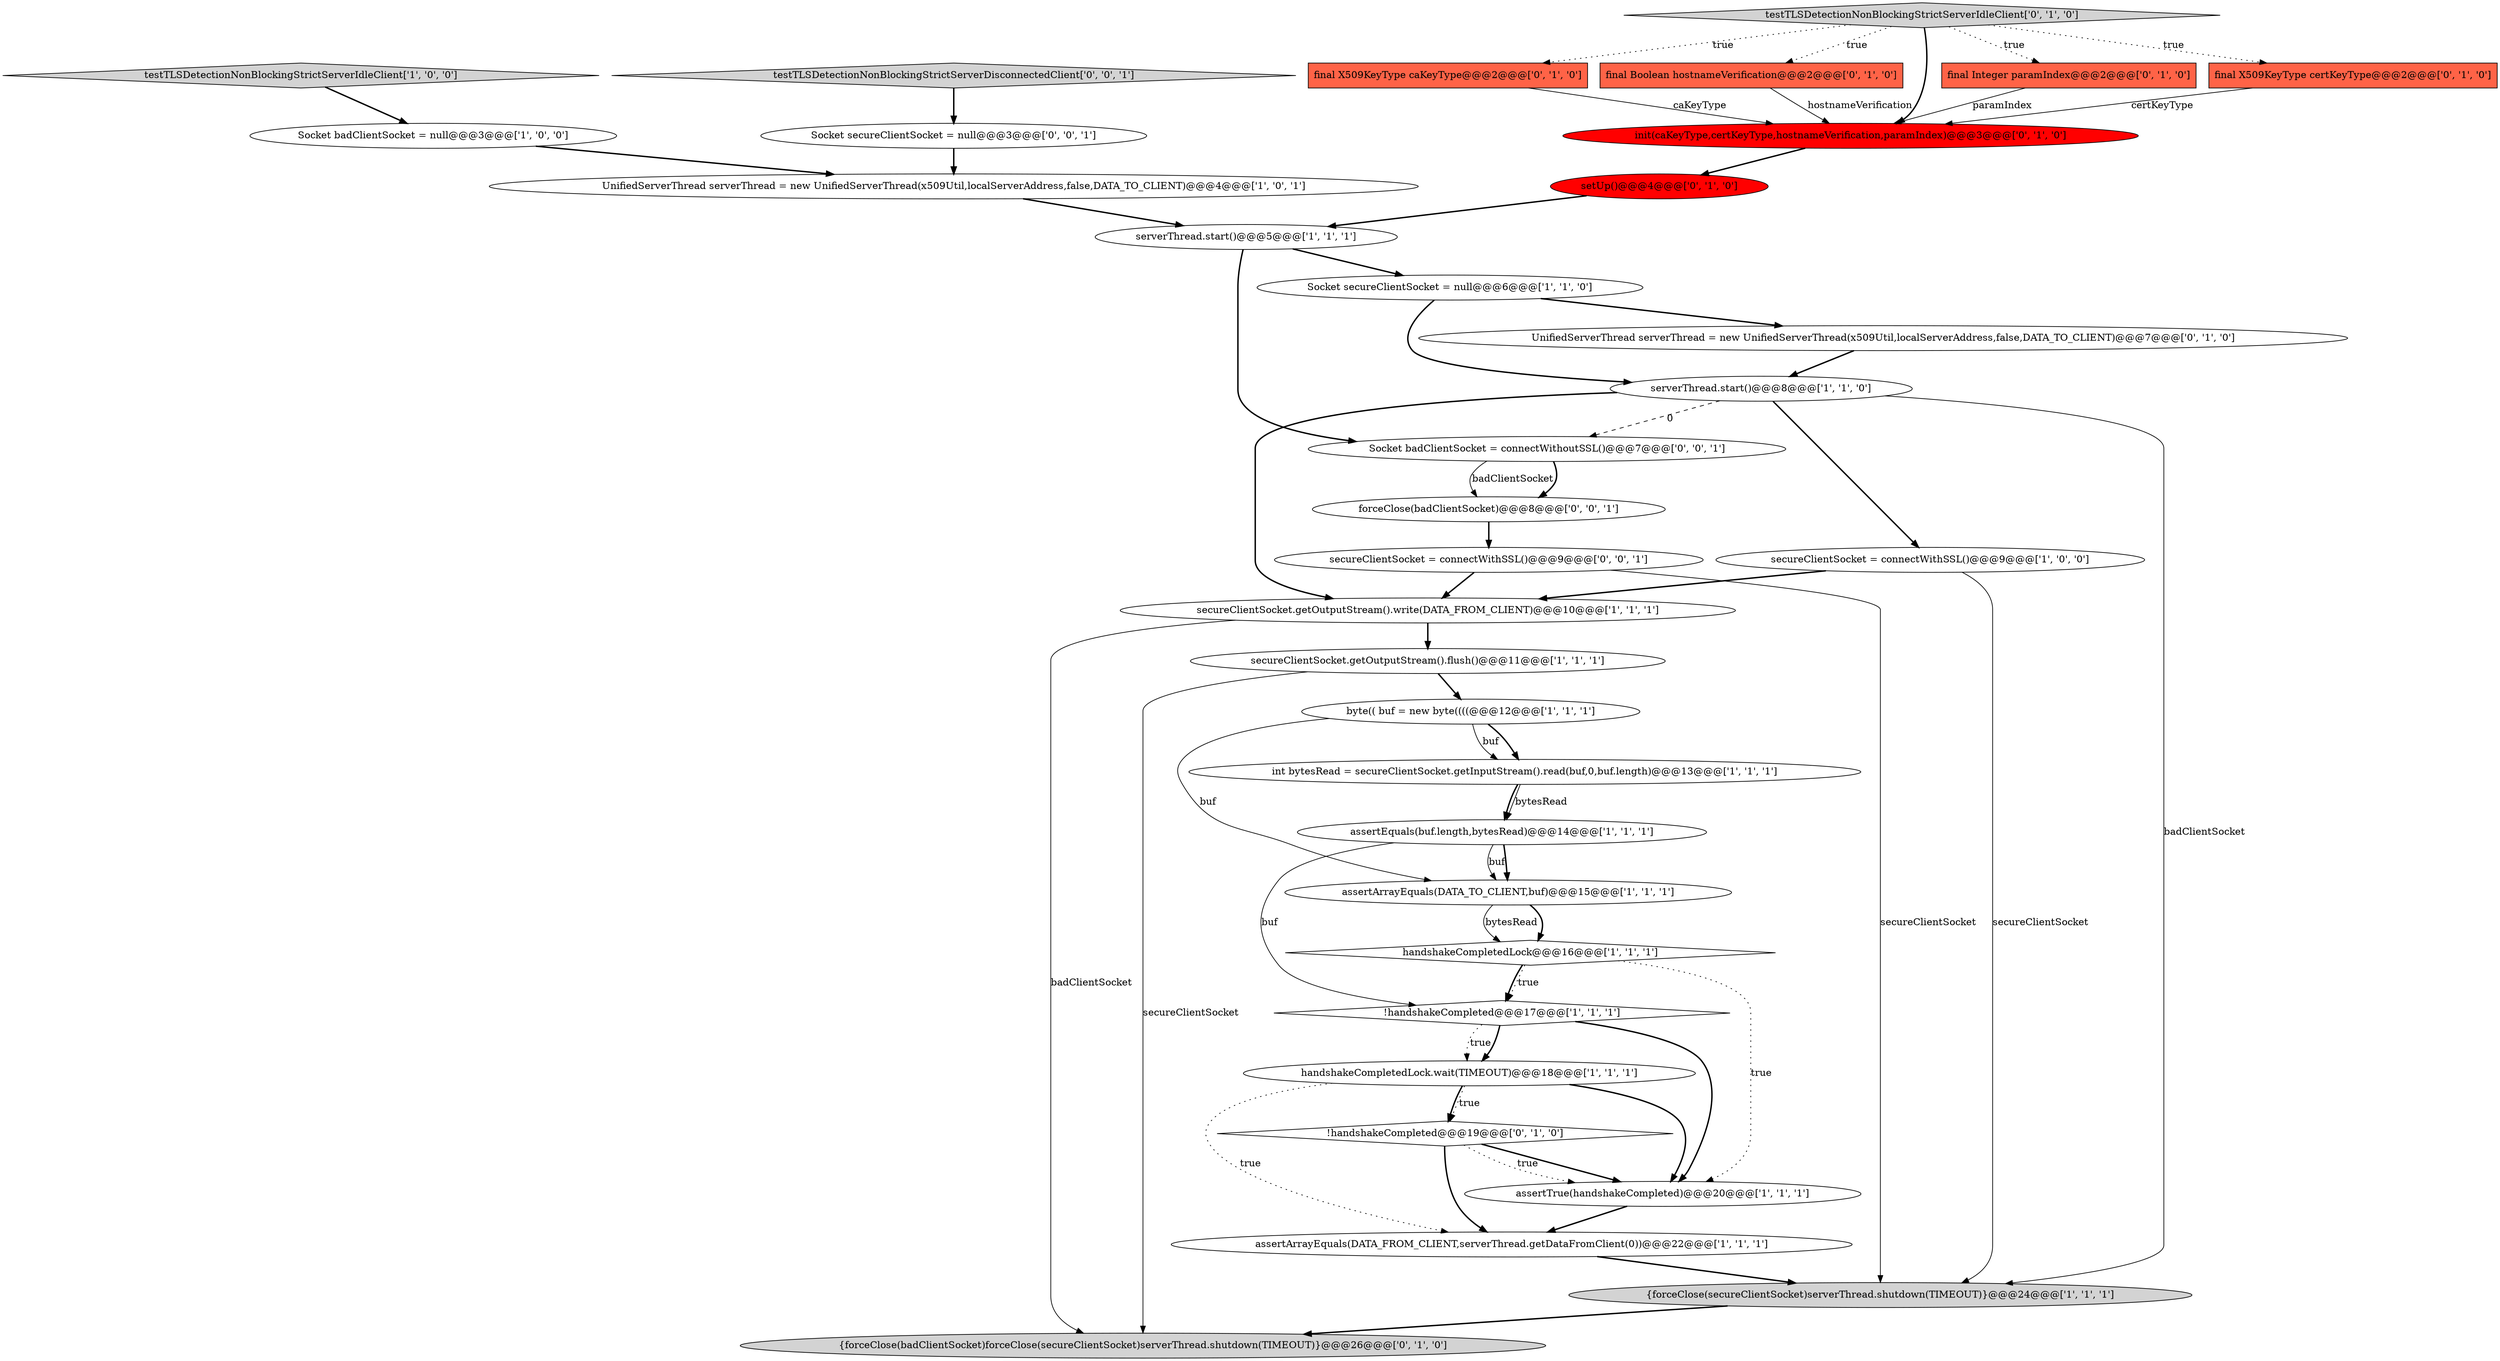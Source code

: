 digraph {
28 [style = filled, label = "final Boolean hostnameVerification@@@2@@@['0', '1', '0']", fillcolor = tomato, shape = box image = "AAA1AAABBB2BBB"];
17 [style = filled, label = "assertArrayEquals(DATA_FROM_CLIENT,serverThread.getDataFromClient(0))@@@22@@@['1', '1', '1']", fillcolor = white, shape = ellipse image = "AAA0AAABBB1BBB"];
5 [style = filled, label = "assertTrue(handshakeCompleted)@@@20@@@['1', '1', '1']", fillcolor = white, shape = ellipse image = "AAA0AAABBB1BBB"];
2 [style = filled, label = "secureClientSocket.getOutputStream().flush()@@@11@@@['1', '1', '1']", fillcolor = white, shape = ellipse image = "AAA0AAABBB1BBB"];
15 [style = filled, label = "Socket badClientSocket = null@@@3@@@['1', '0', '0']", fillcolor = white, shape = ellipse image = "AAA0AAABBB1BBB"];
33 [style = filled, label = "secureClientSocket = connectWithSSL()@@@9@@@['0', '0', '1']", fillcolor = white, shape = ellipse image = "AAA0AAABBB3BBB"];
25 [style = filled, label = "testTLSDetectionNonBlockingStrictServerIdleClient['0', '1', '0']", fillcolor = lightgray, shape = diamond image = "AAA0AAABBB2BBB"];
10 [style = filled, label = "byte(( buf = new byte((((@@@12@@@['1', '1', '1']", fillcolor = white, shape = ellipse image = "AAA0AAABBB1BBB"];
21 [style = filled, label = "{forceClose(badClientSocket)forceClose(secureClientSocket)serverThread.shutdown(TIMEOUT)}@@@26@@@['0', '1', '0']", fillcolor = lightgray, shape = ellipse image = "AAA0AAABBB2BBB"];
19 [style = filled, label = "!handshakeCompleted@@@19@@@['0', '1', '0']", fillcolor = white, shape = diamond image = "AAA0AAABBB2BBB"];
14 [style = filled, label = "handshakeCompletedLock@@@16@@@['1', '1', '1']", fillcolor = white, shape = diamond image = "AAA0AAABBB1BBB"];
29 [style = filled, label = "forceClose(badClientSocket)@@@8@@@['0', '0', '1']", fillcolor = white, shape = ellipse image = "AAA0AAABBB3BBB"];
31 [style = filled, label = "Socket badClientSocket = connectWithoutSSL()@@@7@@@['0', '0', '1']", fillcolor = white, shape = ellipse image = "AAA0AAABBB3BBB"];
27 [style = filled, label = "setUp()@@@4@@@['0', '1', '0']", fillcolor = red, shape = ellipse image = "AAA1AAABBB2BBB"];
11 [style = filled, label = "int bytesRead = secureClientSocket.getInputStream().read(buf,0,buf.length)@@@13@@@['1', '1', '1']", fillcolor = white, shape = ellipse image = "AAA0AAABBB1BBB"];
22 [style = filled, label = "init(caKeyType,certKeyType,hostnameVerification,paramIndex)@@@3@@@['0', '1', '0']", fillcolor = red, shape = ellipse image = "AAA1AAABBB2BBB"];
32 [style = filled, label = "Socket secureClientSocket = null@@@3@@@['0', '0', '1']", fillcolor = white, shape = ellipse image = "AAA0AAABBB3BBB"];
1 [style = filled, label = "secureClientSocket.getOutputStream().write(DATA_FROM_CLIENT)@@@10@@@['1', '1', '1']", fillcolor = white, shape = ellipse image = "AAA0AAABBB1BBB"];
18 [style = filled, label = "{forceClose(secureClientSocket)serverThread.shutdown(TIMEOUT)}@@@24@@@['1', '1', '1']", fillcolor = lightgray, shape = ellipse image = "AAA0AAABBB1BBB"];
4 [style = filled, label = "assertArrayEquals(DATA_TO_CLIENT,buf)@@@15@@@['1', '1', '1']", fillcolor = white, shape = ellipse image = "AAA0AAABBB1BBB"];
26 [style = filled, label = "UnifiedServerThread serverThread = new UnifiedServerThread(x509Util,localServerAddress,false,DATA_TO_CLIENT)@@@7@@@['0', '1', '0']", fillcolor = white, shape = ellipse image = "AAA0AAABBB2BBB"];
30 [style = filled, label = "testTLSDetectionNonBlockingStrictServerDisconnectedClient['0', '0', '1']", fillcolor = lightgray, shape = diamond image = "AAA0AAABBB3BBB"];
23 [style = filled, label = "final Integer paramIndex@@@2@@@['0', '1', '0']", fillcolor = tomato, shape = box image = "AAA0AAABBB2BBB"];
8 [style = filled, label = "handshakeCompletedLock.wait(TIMEOUT)@@@18@@@['1', '1', '1']", fillcolor = white, shape = ellipse image = "AAA0AAABBB1BBB"];
0 [style = filled, label = "testTLSDetectionNonBlockingStrictServerIdleClient['1', '0', '0']", fillcolor = lightgray, shape = diamond image = "AAA0AAABBB1BBB"];
12 [style = filled, label = "secureClientSocket = connectWithSSL()@@@9@@@['1', '0', '0']", fillcolor = white, shape = ellipse image = "AAA0AAABBB1BBB"];
24 [style = filled, label = "final X509KeyType certKeyType@@@2@@@['0', '1', '0']", fillcolor = tomato, shape = box image = "AAA0AAABBB2BBB"];
20 [style = filled, label = "final X509KeyType caKeyType@@@2@@@['0', '1', '0']", fillcolor = tomato, shape = box image = "AAA0AAABBB2BBB"];
7 [style = filled, label = "Socket secureClientSocket = null@@@6@@@['1', '1', '0']", fillcolor = white, shape = ellipse image = "AAA0AAABBB1BBB"];
16 [style = filled, label = "!handshakeCompleted@@@17@@@['1', '1', '1']", fillcolor = white, shape = diamond image = "AAA0AAABBB1BBB"];
6 [style = filled, label = "serverThread.start()@@@8@@@['1', '1', '0']", fillcolor = white, shape = ellipse image = "AAA0AAABBB1BBB"];
9 [style = filled, label = "UnifiedServerThread serverThread = new UnifiedServerThread(x509Util,localServerAddress,false,DATA_TO_CLIENT)@@@4@@@['1', '0', '1']", fillcolor = white, shape = ellipse image = "AAA0AAABBB1BBB"];
13 [style = filled, label = "assertEquals(buf.length,bytesRead)@@@14@@@['1', '1', '1']", fillcolor = white, shape = ellipse image = "AAA0AAABBB1BBB"];
3 [style = filled, label = "serverThread.start()@@@5@@@['1', '1', '1']", fillcolor = white, shape = ellipse image = "AAA0AAABBB1BBB"];
14->16 [style = bold, label=""];
16->8 [style = dotted, label="true"];
4->14 [style = bold, label=""];
16->8 [style = bold, label=""];
25->22 [style = bold, label=""];
13->4 [style = solid, label="buf"];
3->31 [style = bold, label=""];
8->19 [style = bold, label=""];
27->3 [style = bold, label=""];
10->4 [style = solid, label="buf"];
4->14 [style = solid, label="bytesRead"];
31->29 [style = solid, label="badClientSocket"];
8->17 [style = dotted, label="true"];
31->29 [style = bold, label=""];
30->32 [style = bold, label=""];
13->16 [style = solid, label="buf"];
33->18 [style = solid, label="secureClientSocket"];
33->1 [style = bold, label=""];
25->24 [style = dotted, label="true"];
19->17 [style = bold, label=""];
25->28 [style = dotted, label="true"];
6->31 [style = dashed, label="0"];
26->6 [style = bold, label=""];
2->10 [style = bold, label=""];
12->1 [style = bold, label=""];
5->17 [style = bold, label=""];
11->13 [style = solid, label="bytesRead"];
24->22 [style = solid, label="certKeyType"];
0->15 [style = bold, label=""];
7->26 [style = bold, label=""];
12->18 [style = solid, label="secureClientSocket"];
19->5 [style = bold, label=""];
6->1 [style = bold, label=""];
32->9 [style = bold, label=""];
14->16 [style = dotted, label="true"];
29->33 [style = bold, label=""];
10->11 [style = bold, label=""];
14->5 [style = dotted, label="true"];
8->5 [style = bold, label=""];
22->27 [style = bold, label=""];
3->7 [style = bold, label=""];
15->9 [style = bold, label=""];
6->18 [style = solid, label="badClientSocket"];
11->13 [style = bold, label=""];
7->6 [style = bold, label=""];
25->20 [style = dotted, label="true"];
19->5 [style = dotted, label="true"];
16->5 [style = bold, label=""];
9->3 [style = bold, label=""];
2->21 [style = solid, label="secureClientSocket"];
1->2 [style = bold, label=""];
20->22 [style = solid, label="caKeyType"];
18->21 [style = bold, label=""];
25->23 [style = dotted, label="true"];
1->21 [style = solid, label="badClientSocket"];
28->22 [style = solid, label="hostnameVerification"];
23->22 [style = solid, label="paramIndex"];
10->11 [style = solid, label="buf"];
17->18 [style = bold, label=""];
8->19 [style = dotted, label="true"];
13->4 [style = bold, label=""];
6->12 [style = bold, label=""];
}
